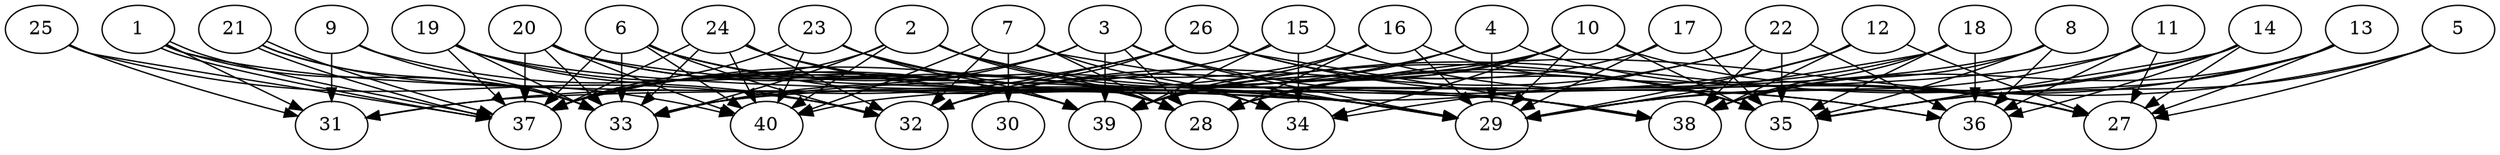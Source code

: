 // DAG automatically generated by daggen at Thu Oct  3 14:06:49 2019
// ./daggen --dot -n 40 --ccr 0.3 --fat 0.9 --regular 0.9 --density 0.6 --mindata 5242880 --maxdata 52428800 
digraph G {
  1 [size="120200533", alpha="0.14", expect_size="36060160"] 
  1 -> 29 [size ="36060160"]
  1 -> 31 [size ="36060160"]
  1 -> 33 [size ="36060160"]
  1 -> 37 [size ="36060160"]
  1 -> 37 [size ="36060160"]
  2 [size="128378880", alpha="0.13", expect_size="38513664"] 
  2 -> 28 [size ="38513664"]
  2 -> 29 [size ="38513664"]
  2 -> 33 [size ="38513664"]
  2 -> 35 [size ="38513664"]
  2 -> 37 [size ="38513664"]
  2 -> 40 [size ="38513664"]
  3 [size="28153173", alpha="0.12", expect_size="8445952"] 
  3 -> 28 [size ="8445952"]
  3 -> 29 [size ="8445952"]
  3 -> 33 [size ="8445952"]
  3 -> 36 [size ="8445952"]
  3 -> 37 [size ="8445952"]
  3 -> 39 [size ="8445952"]
  4 [size="165809493", alpha="0.01", expect_size="49742848"] 
  4 -> 27 [size ="49742848"]
  4 -> 29 [size ="49742848"]
  4 -> 37 [size ="49742848"]
  4 -> 39 [size ="49742848"]
  5 [size="145418240", alpha="0.11", expect_size="43625472"] 
  5 -> 27 [size ="43625472"]
  5 -> 28 [size ="43625472"]
  5 -> 35 [size ="43625472"]
  6 [size="130140160", alpha="0.09", expect_size="39042048"] 
  6 -> 28 [size ="39042048"]
  6 -> 29 [size ="39042048"]
  6 -> 32 [size ="39042048"]
  6 -> 33 [size ="39042048"]
  6 -> 34 [size ="39042048"]
  6 -> 37 [size ="39042048"]
  6 -> 40 [size ="39042048"]
  7 [size="43127467", alpha="0.04", expect_size="12938240"] 
  7 -> 28 [size ="12938240"]
  7 -> 29 [size ="12938240"]
  7 -> 30 [size ="12938240"]
  7 -> 32 [size ="12938240"]
  7 -> 34 [size ="12938240"]
  7 -> 40 [size ="12938240"]
  8 [size="157044053", alpha="0.07", expect_size="47113216"] 
  8 -> 33 [size ="47113216"]
  8 -> 35 [size ="47113216"]
  8 -> 36 [size ="47113216"]
  8 -> 38 [size ="47113216"]
  9 [size="78493013", alpha="0.14", expect_size="23547904"] 
  9 -> 31 [size ="23547904"]
  9 -> 33 [size ="23547904"]
  9 -> 39 [size ="23547904"]
  10 [size="143452160", alpha="0.03", expect_size="43035648"] 
  10 -> 27 [size ="43035648"]
  10 -> 28 [size ="43035648"]
  10 -> 29 [size ="43035648"]
  10 -> 31 [size ="43035648"]
  10 -> 32 [size ="43035648"]
  10 -> 34 [size ="43035648"]
  10 -> 35 [size ="43035648"]
  11 [size="83240960", alpha="0.07", expect_size="24972288"] 
  11 -> 27 [size ="24972288"]
  11 -> 29 [size ="24972288"]
  11 -> 36 [size ="24972288"]
  11 -> 40 [size ="24972288"]
  12 [size="36864000", alpha="0.16", expect_size="11059200"] 
  12 -> 27 [size ="11059200"]
  12 -> 29 [size ="11059200"]
  12 -> 34 [size ="11059200"]
  12 -> 38 [size ="11059200"]
  13 [size="137161387", alpha="0.14", expect_size="41148416"] 
  13 -> 27 [size ="41148416"]
  13 -> 29 [size ="41148416"]
  13 -> 35 [size ="41148416"]
  13 -> 38 [size ="41148416"]
  14 [size="71352320", alpha="0.16", expect_size="21405696"] 
  14 -> 27 [size ="21405696"]
  14 -> 29 [size ="21405696"]
  14 -> 35 [size ="21405696"]
  14 -> 36 [size ="21405696"]
  14 -> 39 [size ="21405696"]
  15 [size="75895467", alpha="0.19", expect_size="22768640"] 
  15 -> 27 [size ="22768640"]
  15 -> 34 [size ="22768640"]
  15 -> 37 [size ="22768640"]
  15 -> 39 [size ="22768640"]
  16 [size="162379093", alpha="0.17", expect_size="48713728"] 
  16 -> 28 [size ="48713728"]
  16 -> 29 [size ="48713728"]
  16 -> 32 [size ="48713728"]
  16 -> 35 [size ="48713728"]
  16 -> 39 [size ="48713728"]
  17 [size="77291520", alpha="0.12", expect_size="23187456"] 
  17 -> 29 [size ="23187456"]
  17 -> 35 [size ="23187456"]
  17 -> 39 [size ="23187456"]
  18 [size="109711360", alpha="0.03", expect_size="32913408"] 
  18 -> 28 [size ="32913408"]
  18 -> 29 [size ="32913408"]
  18 -> 35 [size ="32913408"]
  18 -> 36 [size ="32913408"]
  18 -> 38 [size ="32913408"]
  19 [size="163430400", alpha="0.14", expect_size="49029120"] 
  19 -> 32 [size ="49029120"]
  19 -> 33 [size ="49029120"]
  19 -> 37 [size ="49029120"]
  19 -> 38 [size ="49029120"]
  19 -> 39 [size ="49029120"]
  20 [size="117828267", alpha="0.11", expect_size="35348480"] 
  20 -> 28 [size ="35348480"]
  20 -> 33 [size ="35348480"]
  20 -> 37 [size ="35348480"]
  20 -> 38 [size ="35348480"]
  20 -> 39 [size ="35348480"]
  20 -> 40 [size ="35348480"]
  21 [size="138734933", alpha="0.01", expect_size="41620480"] 
  21 -> 33 [size ="41620480"]
  21 -> 37 [size ="41620480"]
  21 -> 37 [size ="41620480"]
  21 -> 40 [size ="41620480"]
  22 [size="34187947", alpha="0.06", expect_size="10256384"] 
  22 -> 32 [size ="10256384"]
  22 -> 33 [size ="10256384"]
  22 -> 35 [size ="10256384"]
  22 -> 36 [size ="10256384"]
  22 -> 38 [size ="10256384"]
  23 [size="158204587", alpha="0.11", expect_size="47461376"] 
  23 -> 28 [size ="47461376"]
  23 -> 37 [size ="47461376"]
  23 -> 38 [size ="47461376"]
  23 -> 39 [size ="47461376"]
  23 -> 40 [size ="47461376"]
  24 [size="110544213", alpha="0.16", expect_size="33163264"] 
  24 -> 29 [size ="33163264"]
  24 -> 32 [size ="33163264"]
  24 -> 33 [size ="33163264"]
  24 -> 35 [size ="33163264"]
  24 -> 37 [size ="33163264"]
  24 -> 40 [size ="33163264"]
  25 [size="82783573", alpha="0.17", expect_size="24835072"] 
  25 -> 31 [size ="24835072"]
  25 -> 32 [size ="24835072"]
  25 -> 37 [size ="24835072"]
  26 [size="74410667", alpha="0.12", expect_size="22323200"] 
  26 -> 31 [size ="22323200"]
  26 -> 32 [size ="22323200"]
  26 -> 35 [size ="22323200"]
  26 -> 36 [size ="22323200"]
  26 -> 37 [size ="22323200"]
  26 -> 38 [size ="22323200"]
  27 [size="54582613", alpha="0.10", expect_size="16374784"] 
  28 [size="145199787", alpha="0.06", expect_size="43559936"] 
  29 [size="169164800", alpha="0.10", expect_size="50749440"] 
  30 [size="121879893", alpha="0.10", expect_size="36563968"] 
  31 [size="52234240", alpha="0.19", expect_size="15670272"] 
  32 [size="62952107", alpha="0.09", expect_size="18885632"] 
  33 [size="107653120", alpha="0.15", expect_size="32295936"] 
  34 [size="39731200", alpha="0.08", expect_size="11919360"] 
  35 [size="164805973", alpha="0.08", expect_size="49441792"] 
  36 [size="138967040", alpha="0.07", expect_size="41690112"] 
  37 [size="74878293", alpha="0.13", expect_size="22463488"] 
  38 [size="155477333", alpha="0.11", expect_size="46643200"] 
  39 [size="48479573", alpha="0.08", expect_size="14543872"] 
  40 [size="129477973", alpha="0.17", expect_size="38843392"] 
}
